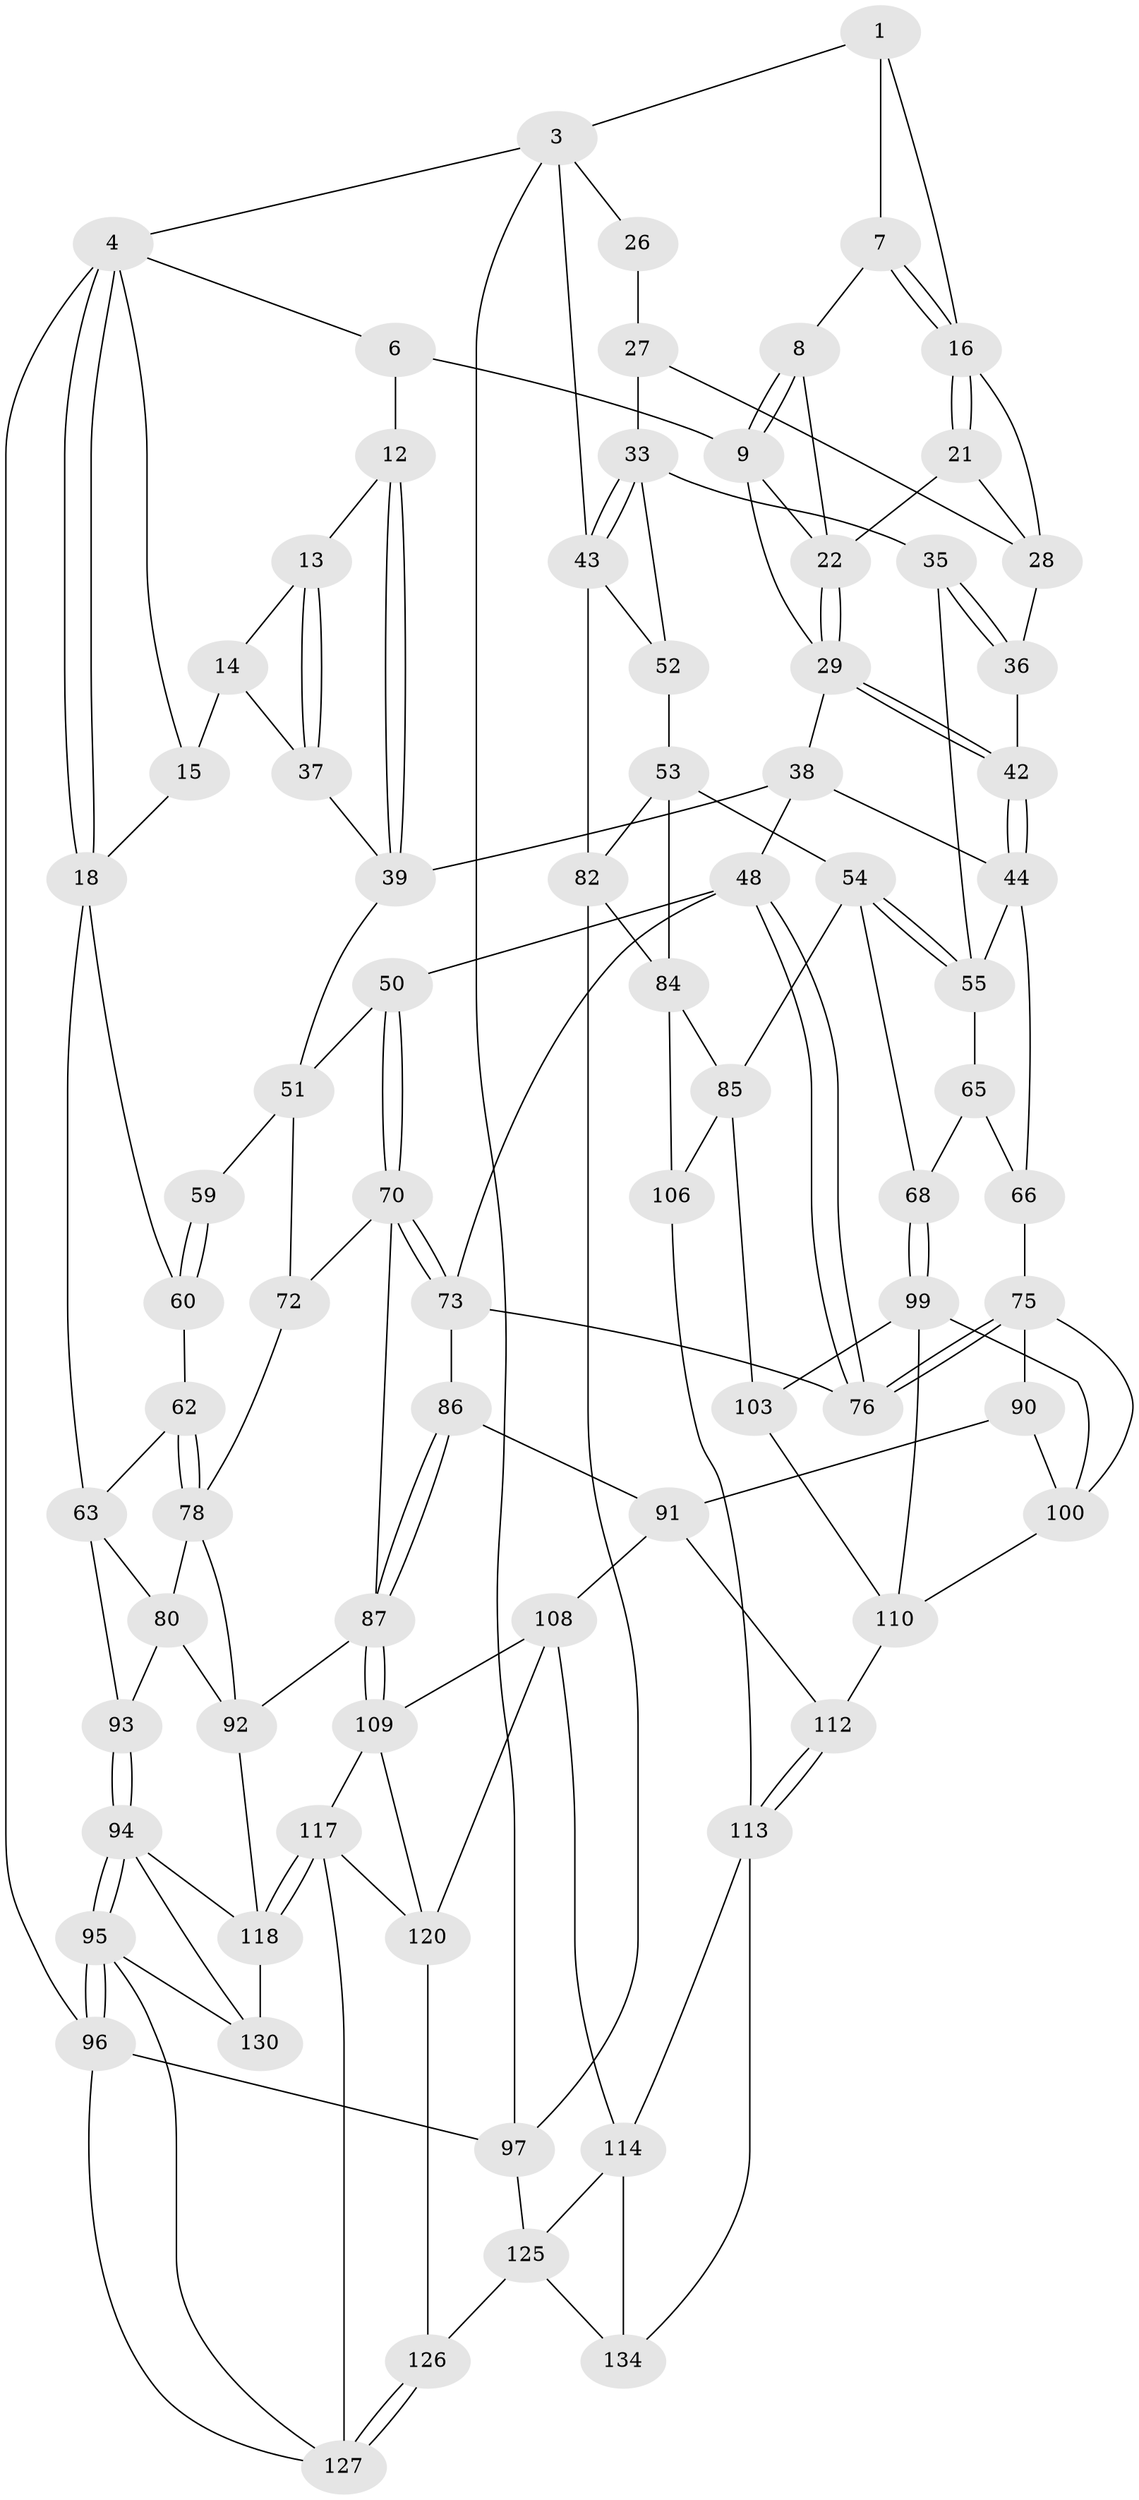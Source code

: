// original degree distribution, {3: 0.014925373134328358, 5: 0.5223880597014925, 6: 0.22388059701492538, 4: 0.23880597014925373}
// Generated by graph-tools (version 1.1) at 2025/11/02/27/25 16:11:55]
// undirected, 80 vertices, 170 edges
graph export_dot {
graph [start="1"]
  node [color=gray90,style=filled];
  1 [pos="+0.5748156268126176+0",super="+2"];
  3 [pos="+1+0",super="+25"];
  4 [pos="+0+0",super="+5"];
  6 [pos="+0.3848459052552626+0",super="+11"];
  7 [pos="+0.5872740799997643+0"];
  8 [pos="+0.5618847133845527+0"];
  9 [pos="+0.46008893297709735+0.10183260012337912",super="+10"];
  12 [pos="+0.398783567184739+0.12264333116392649"];
  13 [pos="+0.3900156455677582+0.12493156544835318"];
  14 [pos="+0.2730559751831894+0.09150587940875898",super="+24"];
  15 [pos="+0.19627045776055843+0",super="+20"];
  16 [pos="+0.7198801275927494+0.12219274648740452",super="+17"];
  18 [pos="+0+0.2555327218370199",super="+19"];
  21 [pos="+0.7191704947591346+0.1328028347719932"];
  22 [pos="+0.6028381597253097+0.1622232677702511",super="+23"];
  26 [pos="+1+0"];
  27 [pos="+0.9216173773470693+0.17113891831396869",super="+32"];
  28 [pos="+0.8736676464194668+0.12933218391097032",super="+31"];
  29 [pos="+0.5620333170073261+0.21150553371293365",super="+30"];
  33 [pos="+0.9288587265604044+0.2682243480886218",super="+34"];
  35 [pos="+0.8035300369612208+0.26111087548416373",super="+47"];
  36 [pos="+0.7640186338535461+0.18945980295973044",super="+41"];
  37 [pos="+0.2638613738444928+0.26378633087241415"];
  38 [pos="+0.4617096403549893+0.26561679921375986",super="+46"];
  39 [pos="+0.40646763539374575+0.28174027669220464",super="+40"];
  42 [pos="+0.592076927016936+0.2945973612344015"];
  43 [pos="+1+0.3623557368208498",super="+57"];
  44 [pos="+0.5787100595055007+0.3969542864700473",super="+45"];
  48 [pos="+0.5452926680560019+0.4172710929026457",super="+49"];
  50 [pos="+0.40437361397820487+0.41446878259542225"];
  51 [pos="+0.34844481885038187+0.3622944876815936",super="+58"];
  52 [pos="+0.8739524955120299+0.4292683288021599"];
  53 [pos="+0.8307481880576426+0.471159757325102",super="+83"];
  54 [pos="+0.8283789436427225+0.47166901056878735",super="+67"];
  55 [pos="+0.7513606892410007+0.41742820355771",super="+56"];
  59 [pos="+0.21809128068953992+0.458366453022657"];
  60 [pos="+0.10107942476445006+0.32923080744099414",super="+61"];
  62 [pos="+0.07894398894187293+0.5135629778035653"];
  63 [pos="+0.04748254346839431+0.5039938565437961",super="+64"];
  65 [pos="+0.6916919988999807+0.4997529388889326",super="+69"];
  66 [pos="+0.5955413457451803+0.43990714740460507",super="+74"];
  68 [pos="+0.7334287194145667+0.609954213346915"];
  70 [pos="+0.34629159565640133+0.5687229173792685",super="+71"];
  72 [pos="+0.22696087665713638+0.5060340788187371"];
  73 [pos="+0.4552219284915457+0.5665559542728675",super="+77"];
  75 [pos="+0.5976301365673402+0.6103456541340557",super="+89"];
  76 [pos="+0.5418462486549288+0.5322299234284861"];
  78 [pos="+0.10116136355539772+0.5670199873145626",super="+79"];
  80 [pos="+0+0.7727895392355121",super="+81"];
  82 [pos="+1+0.5483701288833549",super="+98"];
  84 [pos="+0.8841674040546316+0.6456454741645331",super="+101"];
  85 [pos="+0.7721467766815941+0.6325880258184431",super="+102"];
  86 [pos="+0.4913033927333856+0.6499939523674144"];
  87 [pos="+0.3105886004261322+0.6504199829921625",super="+88"];
  90 [pos="+0.555003809546647+0.6567933193785708"];
  91 [pos="+0.5055935302074526+0.6624804584990708",super="+107"];
  92 [pos="+0.15045518285283976+0.6765621855833688",super="+119"];
  93 [pos="+0+0.8167950908765365"];
  94 [pos="+0+1",super="+132"];
  95 [pos="+0+1",super="+129"];
  96 [pos="+0+1"];
  97 [pos="+1+1"];
  99 [pos="+0.6912232988192415+0.6878116442232888",super="+104"];
  100 [pos="+0.6533130951100026+0.7034608065394147",super="+105"];
  103 [pos="+0.7581719589844389+0.8233959641424788"];
  106 [pos="+0.8192961920594259+0.8497554000207113"];
  108 [pos="+0.4776955906433446+0.7065179592084498",super="+115"];
  109 [pos="+0.3417009736497426+0.7594682332607378",super="+116"];
  110 [pos="+0.5987463525991061+0.7881519568746373",super="+111"];
  112 [pos="+0.559664191205856+0.8508070026555238"];
  113 [pos="+0.5520208088034777+0.8612196538032916",super="+121"];
  114 [pos="+0.5302151113531955+0.8713585773120193",super="+124"];
  117 [pos="+0.26164857619558796+0.853087251319363",super="+123"];
  118 [pos="+0.23112114634076494+0.8651331830827502",super="+131"];
  120 [pos="+0.4566109642622886+0.8470015455495141",super="+122"];
  125 [pos="+0.43931491981926735+1",super="+133"];
  126 [pos="+0.37434014722448583+1"];
  127 [pos="+0.31367560609415895+1",super="+128"];
  130 [pos="+0.2202466790457163+0.9578254582050599"];
  134 [pos="+0.812469646217898+1"];
  1 -- 7;
  1 -- 16;
  1 -- 3;
  3 -- 4;
  3 -- 97;
  3 -- 43;
  3 -- 26;
  4 -- 18;
  4 -- 18;
  4 -- 96;
  4 -- 6;
  4 -- 15;
  6 -- 9;
  6 -- 12;
  7 -- 8;
  7 -- 16;
  7 -- 16;
  8 -- 9;
  8 -- 9;
  8 -- 22;
  9 -- 22;
  9 -- 29;
  12 -- 13;
  12 -- 39;
  12 -- 39;
  13 -- 14;
  13 -- 37;
  13 -- 37;
  14 -- 15 [weight=2];
  14 -- 37;
  15 -- 18;
  16 -- 21;
  16 -- 21;
  16 -- 28;
  18 -- 63;
  18 -- 60;
  21 -- 22;
  21 -- 28;
  22 -- 29;
  22 -- 29;
  26 -- 27 [weight=2];
  27 -- 28;
  27 -- 33;
  28 -- 36;
  29 -- 42;
  29 -- 42;
  29 -- 38;
  33 -- 43;
  33 -- 43;
  33 -- 35;
  33 -- 52;
  35 -- 36 [weight=2];
  35 -- 36;
  35 -- 55;
  36 -- 42;
  37 -- 39;
  38 -- 39;
  38 -- 48;
  38 -- 44;
  39 -- 51;
  42 -- 44;
  42 -- 44;
  43 -- 82;
  43 -- 52;
  44 -- 55;
  44 -- 66;
  48 -- 76;
  48 -- 76;
  48 -- 73;
  48 -- 50;
  50 -- 51;
  50 -- 70;
  50 -- 70;
  51 -- 72;
  51 -- 59;
  52 -- 53;
  53 -- 54;
  53 -- 82;
  53 -- 84;
  54 -- 55;
  54 -- 55;
  54 -- 68;
  54 -- 85;
  55 -- 65;
  59 -- 60 [weight=2];
  59 -- 60;
  60 -- 62;
  62 -- 63;
  62 -- 78;
  62 -- 78;
  63 -- 80;
  63 -- 93;
  65 -- 66 [weight=2];
  65 -- 68;
  66 -- 75;
  68 -- 99;
  68 -- 99;
  70 -- 73;
  70 -- 73;
  70 -- 72;
  70 -- 87;
  72 -- 78;
  73 -- 76;
  73 -- 86;
  75 -- 76;
  75 -- 76;
  75 -- 90;
  75 -- 100;
  78 -- 80;
  78 -- 92;
  80 -- 93;
  80 -- 92;
  82 -- 97;
  82 -- 84;
  84 -- 85;
  84 -- 106;
  85 -- 106;
  85 -- 103;
  86 -- 87;
  86 -- 87;
  86 -- 91;
  87 -- 109;
  87 -- 109;
  87 -- 92;
  90 -- 91;
  90 -- 100;
  91 -- 112;
  91 -- 108;
  92 -- 118;
  93 -- 94;
  93 -- 94;
  94 -- 95;
  94 -- 95;
  94 -- 130;
  94 -- 118;
  95 -- 96;
  95 -- 96;
  95 -- 130;
  95 -- 127;
  96 -- 97;
  96 -- 127;
  97 -- 125;
  99 -- 100;
  99 -- 110;
  99 -- 103;
  100 -- 110;
  103 -- 110;
  106 -- 113;
  108 -- 109;
  108 -- 120;
  108 -- 114;
  109 -- 120;
  109 -- 117;
  110 -- 112;
  112 -- 113;
  112 -- 113;
  113 -- 114;
  113 -- 134;
  114 -- 125;
  114 -- 134;
  117 -- 118;
  117 -- 118;
  117 -- 120;
  117 -- 127;
  118 -- 130;
  120 -- 126;
  125 -- 126;
  125 -- 134;
  126 -- 127;
  126 -- 127;
}

